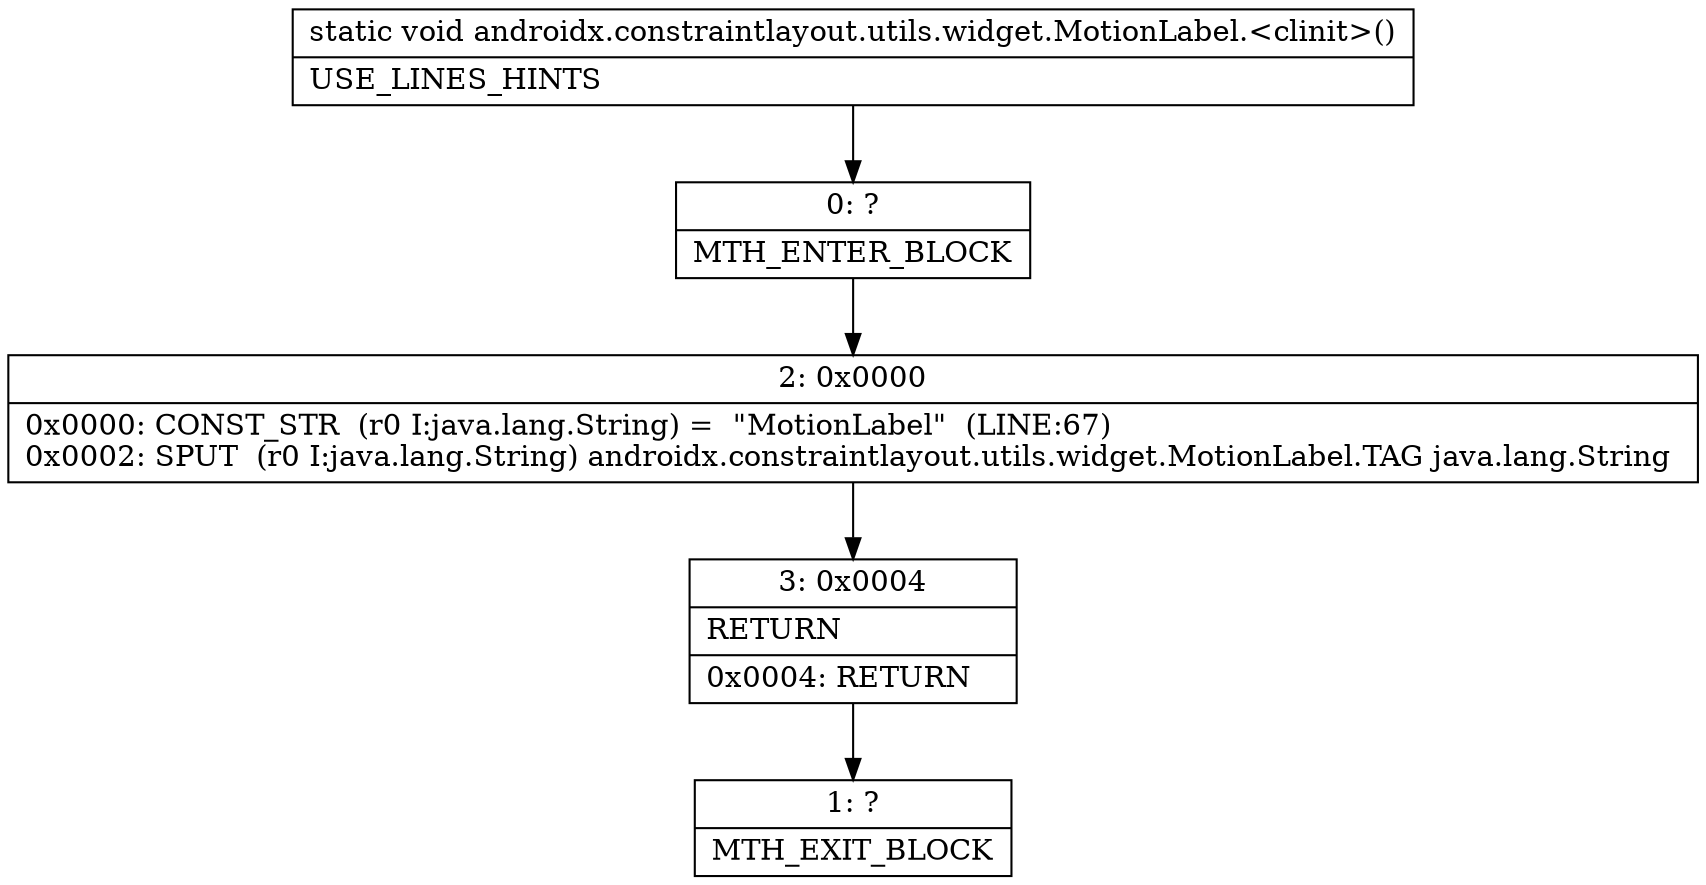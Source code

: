 digraph "CFG forandroidx.constraintlayout.utils.widget.MotionLabel.\<clinit\>()V" {
Node_0 [shape=record,label="{0\:\ ?|MTH_ENTER_BLOCK\l}"];
Node_2 [shape=record,label="{2\:\ 0x0000|0x0000: CONST_STR  (r0 I:java.lang.String) =  \"MotionLabel\"  (LINE:67)\l0x0002: SPUT  (r0 I:java.lang.String) androidx.constraintlayout.utils.widget.MotionLabel.TAG java.lang.String \l}"];
Node_3 [shape=record,label="{3\:\ 0x0004|RETURN\l|0x0004: RETURN   \l}"];
Node_1 [shape=record,label="{1\:\ ?|MTH_EXIT_BLOCK\l}"];
MethodNode[shape=record,label="{static void androidx.constraintlayout.utils.widget.MotionLabel.\<clinit\>()  | USE_LINES_HINTS\l}"];
MethodNode -> Node_0;Node_0 -> Node_2;
Node_2 -> Node_3;
Node_3 -> Node_1;
}

